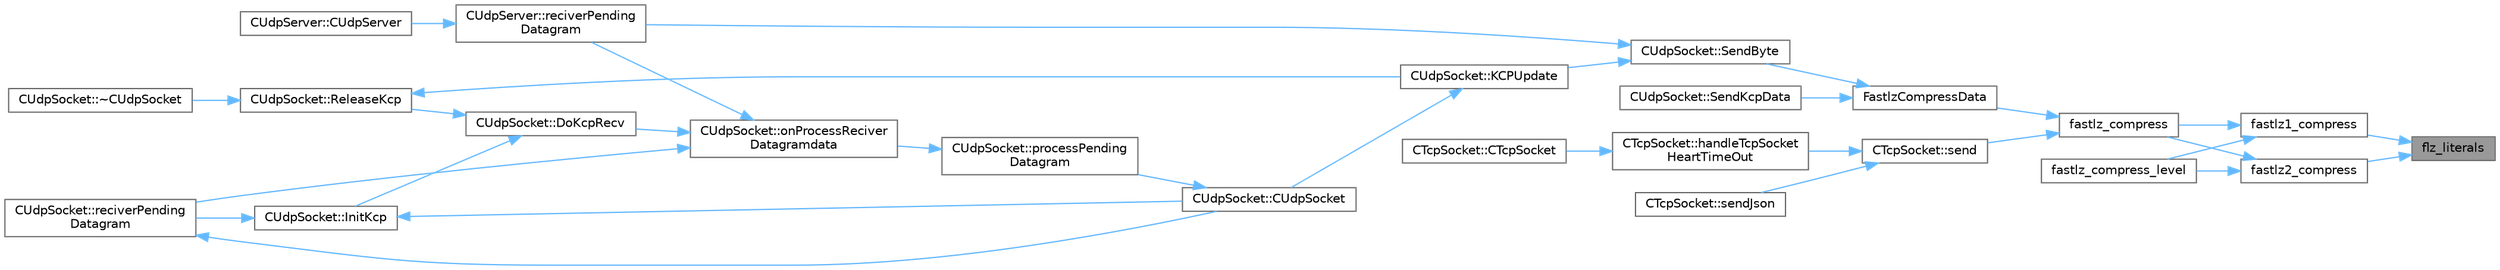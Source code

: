 digraph "flz_literals"
{
 // LATEX_PDF_SIZE
  bgcolor="transparent";
  edge [fontname=Helvetica,fontsize=10,labelfontname=Helvetica,labelfontsize=10];
  node [fontname=Helvetica,fontsize=10,shape=box,height=0.2,width=0.4];
  rankdir="RL";
  Node1 [id="Node000001",label="flz_literals",height=0.2,width=0.4,color="gray40", fillcolor="grey60", style="filled", fontcolor="black",tooltip="处理字面量数据"];
  Node1 -> Node2 [id="edge1_Node000001_Node000002",dir="back",color="steelblue1",style="solid",tooltip=" "];
  Node2 [id="Node000002",label="fastlz1_compress",height=0.2,width=0.4,color="grey40", fillcolor="white", style="filled",URL="$fastlz_8c.html#a1f149a66a870832b28adbd7a3e0464e3",tooltip="级别 1 压缩实现"];
  Node2 -> Node3 [id="edge2_Node000002_Node000003",dir="back",color="steelblue1",style="solid",tooltip=" "];
  Node3 [id="Node000003",label="fastlz_compress",height=0.2,width=0.4,color="grey40", fillcolor="white", style="filled",URL="$fastlz_8c.html#aa8b12c16f2514c6cd2a6748a9d6bce4d",tooltip="通用压缩函数"];
  Node3 -> Node4 [id="edge3_Node000003_Node000004",dir="back",color="steelblue1",style="solid",tooltip=" "];
  Node4 [id="Node000004",label="FastlzCompressData",height=0.2,width=0.4,color="grey40", fillcolor="white", style="filled",URL="$common_8cpp.html#a18f079fdf22e51b397aecbc9b760de21",tooltip="fastlz 压缩数据。"];
  Node4 -> Node5 [id="edge4_Node000004_Node000005",dir="back",color="steelblue1",style="solid",tooltip=" "];
  Node5 [id="Node000005",label="CUdpSocket::SendByte",height=0.2,width=0.4,color="grey40", fillcolor="white", style="filled",URL="$class_c_udp_socket.html#a3e1a099823c321147e806486b8b5ace0",tooltip="发送报文(正常)"];
  Node5 -> Node6 [id="edge5_Node000005_Node000006",dir="back",color="steelblue1",style="solid",tooltip=" "];
  Node6 [id="Node000006",label="CUdpSocket::KCPUpdate",height=0.2,width=0.4,color="grey40", fillcolor="white", style="filled",URL="$class_c_udp_socket.html#a13640ae10c35f12a456274c76e452fe9",tooltip=" "];
  Node6 -> Node7 [id="edge6_Node000006_Node000007",dir="back",color="steelblue1",style="solid",tooltip=" "];
  Node7 [id="Node000007",label="CUdpSocket::CUdpSocket",height=0.2,width=0.4,color="grey40", fillcolor="white", style="filled",URL="$class_c_udp_socket.html#a10b374e4c9a9fc55d3193dec04ecb77a",tooltip="CUdpSocket::CUdpSocket"];
  Node7 -> Node8 [id="edge7_Node000007_Node000008",dir="back",color="steelblue1",style="solid",tooltip=" "];
  Node8 [id="Node000008",label="CUdpSocket::processPending\lDatagram",height=0.2,width=0.4,color="grey40", fillcolor="white", style="filled",URL="$class_c_udp_socket.html#a643a52e771c46331915a2a817f8daefe",tooltip="处理接收到的消息"];
  Node8 -> Node9 [id="edge8_Node000008_Node000009",dir="back",color="steelblue1",style="solid",tooltip=" "];
  Node9 [id="Node000009",label="CUdpSocket::onProcessReciver\lDatagramdata",height=0.2,width=0.4,color="grey40", fillcolor="white", style="filled",URL="$class_c_udp_socket.html#a0d607b7e6a1c94cc87f8e8a4acc50a33",tooltip="处理接收到的报文"];
  Node9 -> Node10 [id="edge9_Node000009_Node000010",dir="back",color="steelblue1",style="solid",tooltip=" "];
  Node10 [id="Node000010",label="CUdpSocket::DoKcpRecv",height=0.2,width=0.4,color="grey40", fillcolor="white", style="filled",URL="$class_c_udp_socket.html#a235c0d71fb7596cf053147501ee3b865",tooltip="kcp转换后消息处理"];
  Node10 -> Node11 [id="edge10_Node000010_Node000011",dir="back",color="steelblue1",style="solid",tooltip=" "];
  Node11 [id="Node000011",label="CUdpSocket::InitKcp",height=0.2,width=0.4,color="grey40", fillcolor="white", style="filled",URL="$class_c_udp_socket.html#a893c83c649c1595b0027d14a705ef992",tooltip="初始Kcp"];
  Node11 -> Node7 [id="edge11_Node000011_Node000007",dir="back",color="steelblue1",style="solid",tooltip=" "];
  Node11 -> Node12 [id="edge12_Node000011_Node000012",dir="back",color="steelblue1",style="solid",tooltip=" "];
  Node12 [id="Node000012",label="CUdpSocket::reciverPending\lDatagram",height=0.2,width=0.4,color="grey40", fillcolor="white", style="filled",URL="$class_c_udp_socket.html#aec7b1554ec634e5cd21efe2ad61c1e47",tooltip=" "];
  Node12 -> Node7 [id="edge13_Node000012_Node000007",dir="back",color="steelblue1",style="solid",tooltip=" "];
  Node10 -> Node13 [id="edge14_Node000010_Node000013",dir="back",color="steelblue1",style="solid",tooltip=" "];
  Node13 [id="Node000013",label="CUdpSocket::ReleaseKcp",height=0.2,width=0.4,color="grey40", fillcolor="white", style="filled",URL="$class_c_udp_socket.html#aca586d38fa713cb0e8ac286b0b772e27",tooltip="释放Kcp"];
  Node13 -> Node6 [id="edge15_Node000013_Node000006",dir="back",color="steelblue1",style="solid",tooltip=" "];
  Node13 -> Node14 [id="edge16_Node000013_Node000014",dir="back",color="steelblue1",style="solid",tooltip=" "];
  Node14 [id="Node000014",label="CUdpSocket::~CUdpSocket",height=0.2,width=0.4,color="grey40", fillcolor="white", style="filled",URL="$class_c_udp_socket.html#ac995c2e607c30036d217719800789667",tooltip=" "];
  Node9 -> Node15 [id="edge17_Node000009_Node000015",dir="back",color="steelblue1",style="solid",tooltip=" "];
  Node15 [id="Node000015",label="CUdpServer::reciverPending\lDatagram",height=0.2,width=0.4,color="grey40", fillcolor="white", style="filled",URL="$class_c_udp_server.html#aec7b1554ec634e5cd21efe2ad61c1e47",tooltip=" "];
  Node15 -> Node16 [id="edge18_Node000015_Node000016",dir="back",color="steelblue1",style="solid",tooltip=" "];
  Node16 [id="Node000016",label="CUdpServer::CUdpServer",height=0.2,width=0.4,color="grey40", fillcolor="white", style="filled",URL="$class_c_udp_server.html#a2fe69e76d8f3a04f48fb6d829552d5c9",tooltip=" "];
  Node9 -> Node12 [id="edge19_Node000009_Node000012",dir="back",color="steelblue1",style="solid",tooltip=" "];
  Node5 -> Node15 [id="edge20_Node000005_Node000015",dir="back",color="steelblue1",style="solid",tooltip=" "];
  Node4 -> Node17 [id="edge21_Node000004_Node000017",dir="back",color="steelblue1",style="solid",tooltip=" "];
  Node17 [id="Node000017",label="CUdpSocket::SendKcpData",height=0.2,width=0.4,color="grey40", fillcolor="white", style="filled",URL="$class_c_udp_socket.html#ab62e2b396f3c0f6af79ba642ed9ed797",tooltip="发送报文(KCP使用)"];
  Node3 -> Node18 [id="edge22_Node000003_Node000018",dir="back",color="steelblue1",style="solid",tooltip=" "];
  Node18 [id="Node000018",label="CTcpSocket::send",height=0.2,width=0.4,color="grey40", fillcolor="white", style="filled",URL="$class_c_tcp_socket.html#afb4fe951d4366e86d50539952d8bda64",tooltip="发送数据"];
  Node18 -> Node19 [id="edge23_Node000018_Node000019",dir="back",color="steelblue1",style="solid",tooltip=" "];
  Node19 [id="Node000019",label="CTcpSocket::handleTcpSocket\lHeartTimeOut",height=0.2,width=0.4,color="grey40", fillcolor="white", style="filled",URL="$class_c_tcp_socket.html#a1e90a25b36445082c31a82160af2e931",tooltip="处理心跳"];
  Node19 -> Node20 [id="edge24_Node000019_Node000020",dir="back",color="steelblue1",style="solid",tooltip=" "];
  Node20 [id="Node000020",label="CTcpSocket::CTcpSocket",height=0.2,width=0.4,color="grey40", fillcolor="white", style="filled",URL="$class_c_tcp_socket.html#a8b430ff04f84435384348676718d1b9d",tooltip=" "];
  Node18 -> Node21 [id="edge25_Node000018_Node000021",dir="back",color="steelblue1",style="solid",tooltip=" "];
  Node21 [id="Node000021",label="CTcpSocket::sendJson",height=0.2,width=0.4,color="grey40", fillcolor="white", style="filled",URL="$class_c_tcp_socket.html#acbc8dc81067dbab026601c14a3cc6b75",tooltip="发送json数据"];
  Node2 -> Node22 [id="edge26_Node000002_Node000022",dir="back",color="steelblue1",style="solid",tooltip=" "];
  Node22 [id="Node000022",label="fastlz_compress_level",height=0.2,width=0.4,color="grey40", fillcolor="white", style="filled",URL="$fastlz_8c.html#af4628c39d30c8deab1ad9b4aedb31e75",tooltip="指定压缩级别的压缩函数"];
  Node1 -> Node23 [id="edge27_Node000001_Node000023",dir="back",color="steelblue1",style="solid",tooltip=" "];
  Node23 [id="Node000023",label="fastlz2_compress",height=0.2,width=0.4,color="grey40", fillcolor="white", style="filled",URL="$fastlz_8c.html#a06ae67595a80640a59169dfa4a5c8b44",tooltip="级别 2 压缩实现"];
  Node23 -> Node3 [id="edge28_Node000023_Node000003",dir="back",color="steelblue1",style="solid",tooltip=" "];
  Node23 -> Node22 [id="edge29_Node000023_Node000022",dir="back",color="steelblue1",style="solid",tooltip=" "];
}
